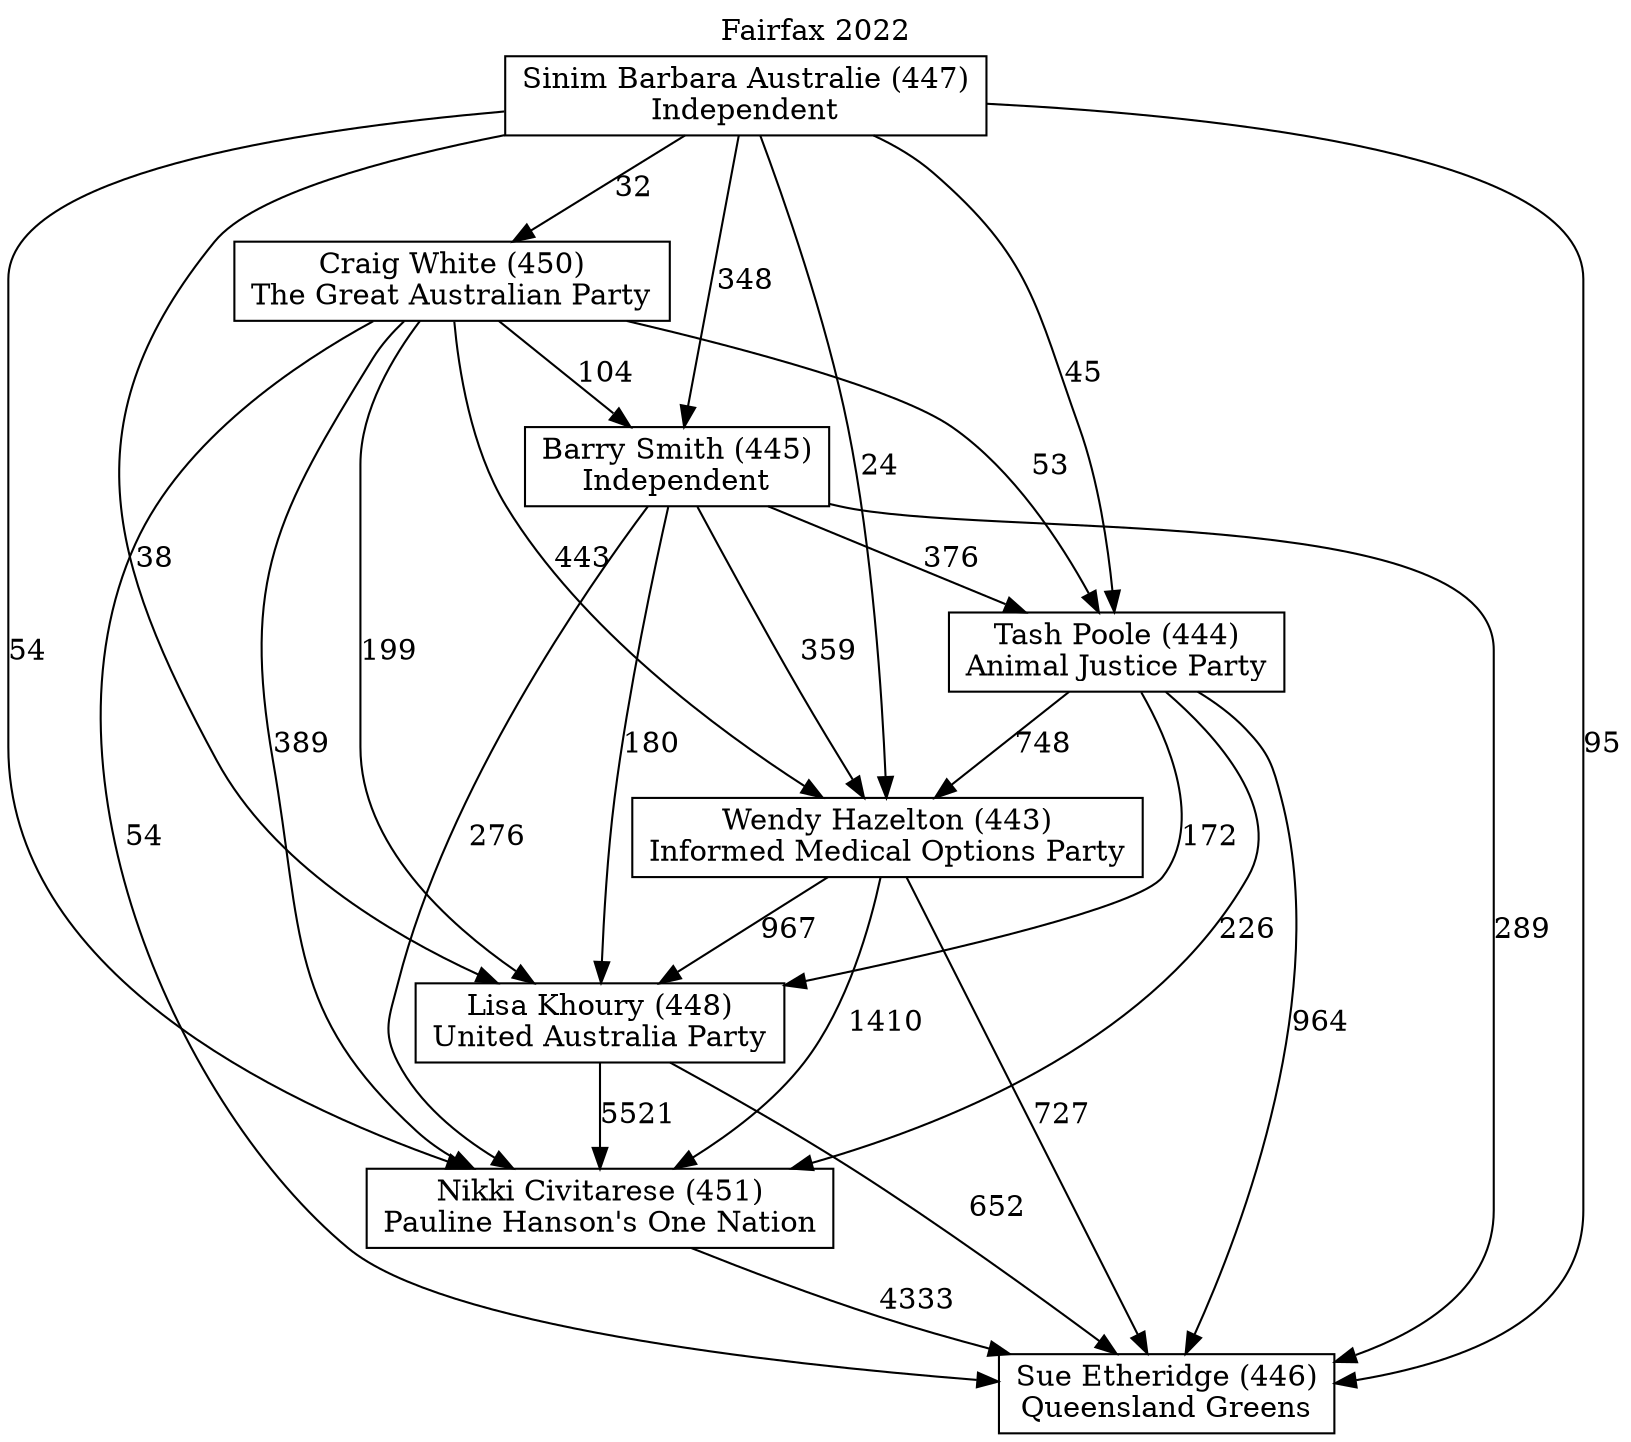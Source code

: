 // House preference flow
digraph "Sue Etheridge (446)_Fairfax_2022" {
	graph [label="Fairfax 2022" labelloc=t mclimit=10]
	node [shape=box]
	"Barry Smith (445)" [label="Barry Smith (445)
Independent"]
	"Craig White (450)" [label="Craig White (450)
The Great Australian Party"]
	"Sue Etheridge (446)" [label="Sue Etheridge (446)
Queensland Greens"]
	"Tash Poole (444)" [label="Tash Poole (444)
Animal Justice Party"]
	"Nikki Civitarese (451)" [label="Nikki Civitarese (451)
Pauline Hanson's One Nation"]
	"Lisa Khoury (448)" [label="Lisa Khoury (448)
United Australia Party"]
	"Wendy Hazelton (443)" [label="Wendy Hazelton (443)
Informed Medical Options Party"]
	"Sinim Barbara Australie (447)" [label="Sinim Barbara Australie (447)
Independent"]
	"Barry Smith (445)" -> "Sue Etheridge (446)" [label=289]
	"Nikki Civitarese (451)" -> "Sue Etheridge (446)" [label=4333]
	"Tash Poole (444)" -> "Lisa Khoury (448)" [label=172]
	"Wendy Hazelton (443)" -> "Lisa Khoury (448)" [label=967]
	"Barry Smith (445)" -> "Tash Poole (444)" [label=376]
	"Barry Smith (445)" -> "Lisa Khoury (448)" [label=180]
	"Sinim Barbara Australie (447)" -> "Tash Poole (444)" [label=45]
	"Tash Poole (444)" -> "Wendy Hazelton (443)" [label=748]
	"Wendy Hazelton (443)" -> "Sue Etheridge (446)" [label=727]
	"Craig White (450)" -> "Wendy Hazelton (443)" [label=443]
	"Craig White (450)" -> "Nikki Civitarese (451)" [label=389]
	"Lisa Khoury (448)" -> "Sue Etheridge (446)" [label=652]
	"Craig White (450)" -> "Tash Poole (444)" [label=53]
	"Lisa Khoury (448)" -> "Nikki Civitarese (451)" [label=5521]
	"Sinim Barbara Australie (447)" -> "Barry Smith (445)" [label=348]
	"Sinim Barbara Australie (447)" -> "Sue Etheridge (446)" [label=95]
	"Tash Poole (444)" -> "Nikki Civitarese (451)" [label=226]
	"Wendy Hazelton (443)" -> "Nikki Civitarese (451)" [label=1410]
	"Sinim Barbara Australie (447)" -> "Nikki Civitarese (451)" [label=54]
	"Barry Smith (445)" -> "Wendy Hazelton (443)" [label=359]
	"Sinim Barbara Australie (447)" -> "Lisa Khoury (448)" [label=38]
	"Sinim Barbara Australie (447)" -> "Wendy Hazelton (443)" [label=24]
	"Craig White (450)" -> "Barry Smith (445)" [label=104]
	"Craig White (450)" -> "Lisa Khoury (448)" [label=199]
	"Barry Smith (445)" -> "Nikki Civitarese (451)" [label=276]
	"Craig White (450)" -> "Sue Etheridge (446)" [label=54]
	"Tash Poole (444)" -> "Sue Etheridge (446)" [label=964]
	"Sinim Barbara Australie (447)" -> "Craig White (450)" [label=32]
}
